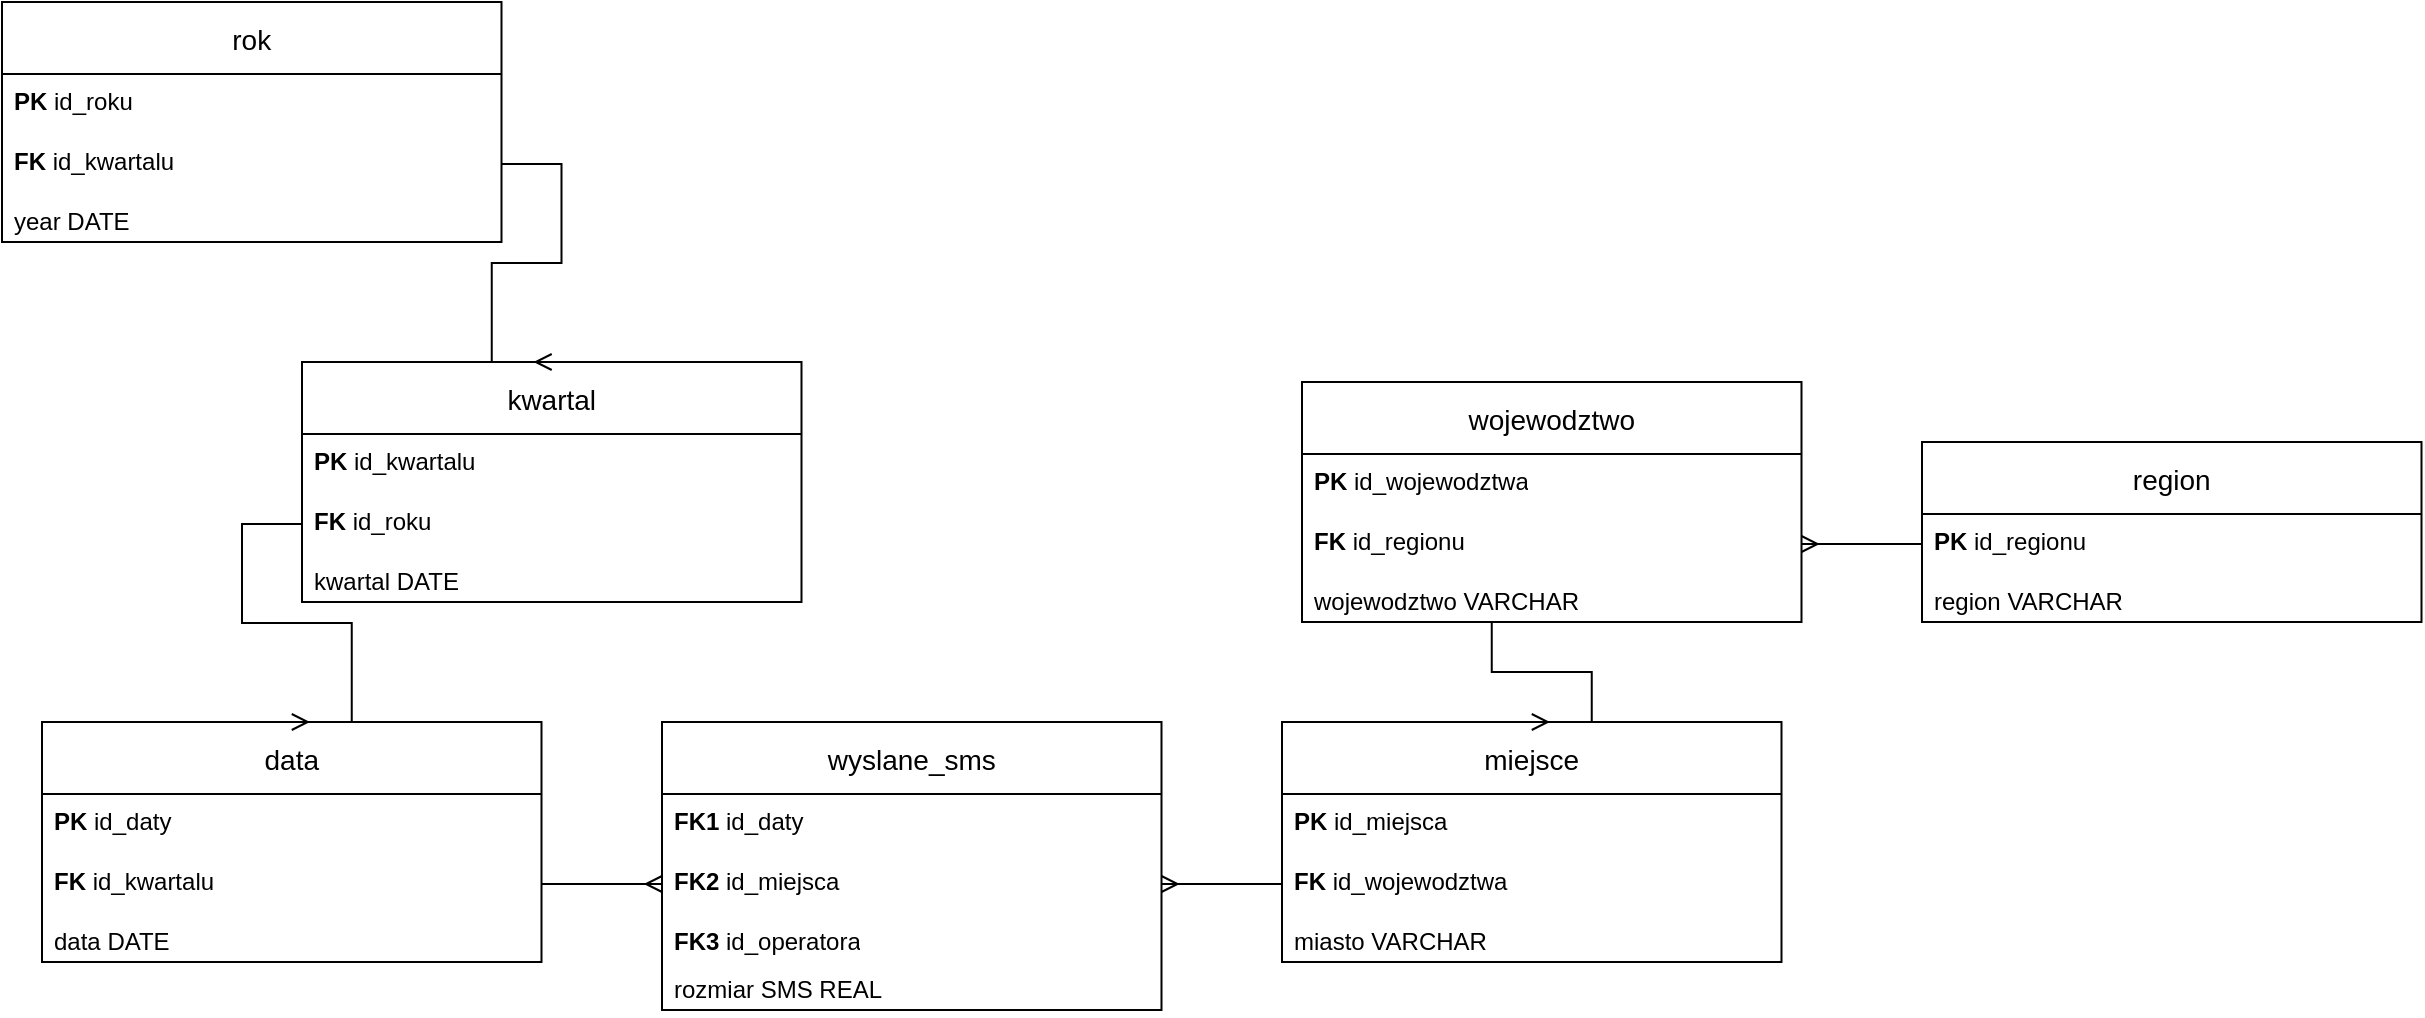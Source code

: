 <mxfile version="27.0.6">
  <diagram name="Strona-1" id="eCCwO7J3HlAzGj1amf7a">
    <mxGraphModel dx="583" dy="990" grid="1" gridSize="10" guides="1" tooltips="1" connect="1" arrows="1" fold="1" page="1" pageScale="1" pageWidth="827" pageHeight="1169" math="0" shadow="0">
      <root>
        <mxCell id="0" />
        <mxCell id="1" parent="0" />
        <mxCell id="LbimwJBYZa8Vmd8NOQpc-2" value="wyslane_sms" style="swimlane;fontStyle=0;childLayout=stackLayout;horizontal=1;startSize=36;horizontalStack=0;resizeParent=1;resizeParentMax=0;resizeLast=0;collapsible=1;marginBottom=0;align=center;fontSize=14;swimlaneLine=1;glass=0;aspect=fixed;" vertex="1" parent="1">
          <mxGeometry x="380" y="370" width="249.75" height="144" as="geometry">
            <mxRectangle x="380" y="370" width="120" height="30" as="alternateBounds" />
          </mxGeometry>
        </mxCell>
        <mxCell id="LbimwJBYZa8Vmd8NOQpc-3" value="&lt;b&gt;FK1&amp;nbsp;&lt;/b&gt;id_daty" style="text;strokeColor=none;fillColor=none;spacingLeft=4;spacingRight=4;overflow=hidden;rotatable=0;points=[[0,0.5],[1,0.5]];portConstraint=eastwest;fontSize=12;whiteSpace=wrap;html=1;" vertex="1" parent="LbimwJBYZa8Vmd8NOQpc-2">
          <mxGeometry y="36" width="249.75" height="30" as="geometry" />
        </mxCell>
        <mxCell id="LbimwJBYZa8Vmd8NOQpc-4" value="&lt;b&gt;FK2&lt;/b&gt; id_miejsca" style="text;strokeColor=none;fillColor=none;spacingLeft=4;spacingRight=4;overflow=hidden;rotatable=0;points=[[0,0.5],[1,0.5]];portConstraint=eastwest;fontSize=12;whiteSpace=wrap;html=1;" vertex="1" parent="LbimwJBYZa8Vmd8NOQpc-2">
          <mxGeometry y="66" width="249.75" height="30" as="geometry" />
        </mxCell>
        <mxCell id="LbimwJBYZa8Vmd8NOQpc-6" value="&lt;b&gt;FK3&lt;/b&gt; id_operatora" style="text;strokeColor=none;fillColor=none;spacingLeft=4;spacingRight=4;overflow=hidden;rotatable=0;points=[[0,0.5],[1,0.5]];portConstraint=eastwest;fontSize=12;whiteSpace=wrap;html=1;" vertex="1" parent="LbimwJBYZa8Vmd8NOQpc-2">
          <mxGeometry y="96" width="249.75" height="24" as="geometry" />
        </mxCell>
        <mxCell id="LbimwJBYZa8Vmd8NOQpc-13" value="rozmiar SMS REAL&lt;div&gt;&lt;br&gt;&lt;/div&gt;" style="text;strokeColor=none;fillColor=none;spacingLeft=4;spacingRight=4;overflow=hidden;rotatable=0;points=[[0,0.5],[1,0.5]];portConstraint=eastwest;fontSize=12;whiteSpace=wrap;html=1;" vertex="1" parent="LbimwJBYZa8Vmd8NOQpc-2">
          <mxGeometry y="120" width="249.75" height="24" as="geometry" />
        </mxCell>
        <mxCell id="LbimwJBYZa8Vmd8NOQpc-15" value="miejsce" style="swimlane;fontStyle=0;childLayout=stackLayout;horizontal=1;startSize=36;horizontalStack=0;resizeParent=1;resizeParentMax=0;resizeLast=0;collapsible=1;marginBottom=0;align=center;fontSize=14;swimlaneLine=1;glass=0;aspect=fixed;" vertex="1" parent="1">
          <mxGeometry x="690" y="370" width="249.75" height="120" as="geometry">
            <mxRectangle x="380" y="370" width="120" height="30" as="alternateBounds" />
          </mxGeometry>
        </mxCell>
        <mxCell id="LbimwJBYZa8Vmd8NOQpc-16" value="&lt;b&gt;PK&amp;nbsp;&lt;/b&gt;id_miejsca" style="text;strokeColor=none;fillColor=none;spacingLeft=4;spacingRight=4;overflow=hidden;rotatable=0;points=[[0,0.5],[1,0.5]];portConstraint=eastwest;fontSize=12;whiteSpace=wrap;html=1;" vertex="1" parent="LbimwJBYZa8Vmd8NOQpc-15">
          <mxGeometry y="36" width="249.75" height="30" as="geometry" />
        </mxCell>
        <mxCell id="LbimwJBYZa8Vmd8NOQpc-17" value="&lt;b&gt;FK&lt;/b&gt;&amp;nbsp;id_wojewodztwa" style="text;strokeColor=none;fillColor=none;spacingLeft=4;spacingRight=4;overflow=hidden;rotatable=0;points=[[0,0.5],[1,0.5]];portConstraint=eastwest;fontSize=12;whiteSpace=wrap;html=1;" vertex="1" parent="LbimwJBYZa8Vmd8NOQpc-15">
          <mxGeometry y="66" width="249.75" height="30" as="geometry" />
        </mxCell>
        <mxCell id="LbimwJBYZa8Vmd8NOQpc-18" value="miasto VARCHAR&lt;b&gt;&amp;nbsp;&lt;/b&gt;" style="text;strokeColor=none;fillColor=none;spacingLeft=4;spacingRight=4;overflow=hidden;rotatable=0;points=[[0,0.5],[1,0.5]];portConstraint=eastwest;fontSize=12;whiteSpace=wrap;html=1;" vertex="1" parent="LbimwJBYZa8Vmd8NOQpc-15">
          <mxGeometry y="96" width="249.75" height="24" as="geometry" />
        </mxCell>
        <mxCell id="LbimwJBYZa8Vmd8NOQpc-20" value="wojewodztwo" style="swimlane;fontStyle=0;childLayout=stackLayout;horizontal=1;startSize=36;horizontalStack=0;resizeParent=1;resizeParentMax=0;resizeLast=0;collapsible=1;marginBottom=0;align=center;fontSize=14;swimlaneLine=1;glass=0;aspect=fixed;" vertex="1" parent="1">
          <mxGeometry x="700" y="200" width="249.75" height="120" as="geometry">
            <mxRectangle x="380" y="370" width="120" height="30" as="alternateBounds" />
          </mxGeometry>
        </mxCell>
        <mxCell id="LbimwJBYZa8Vmd8NOQpc-21" value="&lt;b&gt;PK&amp;nbsp;&lt;/b&gt;id_wojewodztwa" style="text;strokeColor=none;fillColor=none;spacingLeft=4;spacingRight=4;overflow=hidden;rotatable=0;points=[[0,0.5],[1,0.5]];portConstraint=eastwest;fontSize=12;whiteSpace=wrap;html=1;" vertex="1" parent="LbimwJBYZa8Vmd8NOQpc-20">
          <mxGeometry y="36" width="249.75" height="30" as="geometry" />
        </mxCell>
        <mxCell id="LbimwJBYZa8Vmd8NOQpc-22" value="&lt;b&gt;FK&lt;/b&gt;&amp;nbsp;id_regionu" style="text;strokeColor=none;fillColor=none;spacingLeft=4;spacingRight=4;overflow=hidden;rotatable=0;points=[[0,0.5],[1,0.5]];portConstraint=eastwest;fontSize=12;whiteSpace=wrap;html=1;" vertex="1" parent="LbimwJBYZa8Vmd8NOQpc-20">
          <mxGeometry y="66" width="249.75" height="30" as="geometry" />
        </mxCell>
        <mxCell id="LbimwJBYZa8Vmd8NOQpc-23" value="wojewodztwo VARCHAR&lt;b&gt;&amp;nbsp;&lt;/b&gt;" style="text;strokeColor=none;fillColor=none;spacingLeft=4;spacingRight=4;overflow=hidden;rotatable=0;points=[[0,0.5],[1,0.5]];portConstraint=eastwest;fontSize=12;whiteSpace=wrap;html=1;" vertex="1" parent="LbimwJBYZa8Vmd8NOQpc-20">
          <mxGeometry y="96" width="249.75" height="24" as="geometry" />
        </mxCell>
        <mxCell id="LbimwJBYZa8Vmd8NOQpc-24" value="region" style="swimlane;fontStyle=0;childLayout=stackLayout;horizontal=1;startSize=36;horizontalStack=0;resizeParent=1;resizeParentMax=0;resizeLast=0;collapsible=1;marginBottom=0;align=center;fontSize=14;swimlaneLine=1;glass=0;aspect=fixed;" vertex="1" parent="1">
          <mxGeometry x="1010" y="230" width="249.75" height="90" as="geometry">
            <mxRectangle x="380" y="370" width="120" height="30" as="alternateBounds" />
          </mxGeometry>
        </mxCell>
        <mxCell id="LbimwJBYZa8Vmd8NOQpc-25" value="&lt;b&gt;PK&amp;nbsp;&lt;/b&gt;id_regionu" style="text;strokeColor=none;fillColor=none;spacingLeft=4;spacingRight=4;overflow=hidden;rotatable=0;points=[[0,0.5],[1,0.5]];portConstraint=eastwest;fontSize=12;whiteSpace=wrap;html=1;" vertex="1" parent="LbimwJBYZa8Vmd8NOQpc-24">
          <mxGeometry y="36" width="249.75" height="30" as="geometry" />
        </mxCell>
        <mxCell id="LbimwJBYZa8Vmd8NOQpc-27" value="region VARCHAR&lt;b&gt;&amp;nbsp;&lt;/b&gt;" style="text;strokeColor=none;fillColor=none;spacingLeft=4;spacingRight=4;overflow=hidden;rotatable=0;points=[[0,0.5],[1,0.5]];portConstraint=eastwest;fontSize=12;whiteSpace=wrap;html=1;" vertex="1" parent="LbimwJBYZa8Vmd8NOQpc-24">
          <mxGeometry y="66" width="249.75" height="24" as="geometry" />
        </mxCell>
        <mxCell id="LbimwJBYZa8Vmd8NOQpc-28" style="edgeStyle=entityRelationEdgeStyle;rounded=0;orthogonalLoop=1;jettySize=auto;html=1;entryX=1;entryY=0.5;entryDx=0;entryDy=0;endArrow=ERmany;endFill=0;exitX=0;exitY=0.5;exitDx=0;exitDy=0;" edge="1" parent="1" source="LbimwJBYZa8Vmd8NOQpc-17" target="LbimwJBYZa8Vmd8NOQpc-4">
          <mxGeometry relative="1" as="geometry">
            <mxPoint x="600" y="590" as="sourcePoint" />
            <mxPoint x="679.251" y="658.01" as="targetPoint" />
          </mxGeometry>
        </mxCell>
        <mxCell id="LbimwJBYZa8Vmd8NOQpc-29" style="edgeStyle=entityRelationEdgeStyle;rounded=0;orthogonalLoop=1;jettySize=auto;html=1;endArrow=ERmany;endFill=0;entryX=0.5;entryY=0;entryDx=0;entryDy=0;exitX=0.5;exitY=1;exitDx=0;exitDy=0;" edge="1" parent="1" source="LbimwJBYZa8Vmd8NOQpc-20" target="LbimwJBYZa8Vmd8NOQpc-15">
          <mxGeometry relative="1" as="geometry">
            <mxPoint x="760" y="340" as="sourcePoint" />
            <mxPoint x="830" y="600" as="targetPoint" />
          </mxGeometry>
        </mxCell>
        <mxCell id="LbimwJBYZa8Vmd8NOQpc-31" style="edgeStyle=entityRelationEdgeStyle;rounded=0;orthogonalLoop=1;jettySize=auto;html=1;endArrow=ERmany;endFill=0;exitX=0;exitY=0.5;exitDx=0;exitDy=0;entryX=1;entryY=0.5;entryDx=0;entryDy=0;" edge="1" parent="1" source="LbimwJBYZa8Vmd8NOQpc-25" target="LbimwJBYZa8Vmd8NOQpc-22">
          <mxGeometry relative="1" as="geometry">
            <mxPoint x="1175" y="569" as="sourcePoint" />
            <mxPoint x="1090" y="460" as="targetPoint" />
          </mxGeometry>
        </mxCell>
        <mxCell id="LbimwJBYZa8Vmd8NOQpc-38" value="data" style="swimlane;fontStyle=0;childLayout=stackLayout;horizontal=1;startSize=36;horizontalStack=0;resizeParent=1;resizeParentMax=0;resizeLast=0;collapsible=1;marginBottom=0;align=center;fontSize=14;swimlaneLine=1;glass=0;aspect=fixed;" vertex="1" parent="1">
          <mxGeometry x="70" y="370" width="249.75" height="120" as="geometry">
            <mxRectangle x="380" y="370" width="120" height="30" as="alternateBounds" />
          </mxGeometry>
        </mxCell>
        <mxCell id="LbimwJBYZa8Vmd8NOQpc-39" value="&lt;b&gt;PK&amp;nbsp;&lt;/b&gt;id_daty" style="text;strokeColor=none;fillColor=none;spacingLeft=4;spacingRight=4;overflow=hidden;rotatable=0;points=[[0,0.5],[1,0.5]];portConstraint=eastwest;fontSize=12;whiteSpace=wrap;html=1;" vertex="1" parent="LbimwJBYZa8Vmd8NOQpc-38">
          <mxGeometry y="36" width="249.75" height="30" as="geometry" />
        </mxCell>
        <mxCell id="LbimwJBYZa8Vmd8NOQpc-40" value="&lt;b&gt;FK&lt;/b&gt;&amp;nbsp;id_kwartalu" style="text;strokeColor=none;fillColor=none;spacingLeft=4;spacingRight=4;overflow=hidden;rotatable=0;points=[[0,0.5],[1,0.5]];portConstraint=eastwest;fontSize=12;whiteSpace=wrap;html=1;" vertex="1" parent="LbimwJBYZa8Vmd8NOQpc-38">
          <mxGeometry y="66" width="249.75" height="30" as="geometry" />
        </mxCell>
        <mxCell id="LbimwJBYZa8Vmd8NOQpc-41" value="data DATE" style="text;strokeColor=none;fillColor=none;spacingLeft=4;spacingRight=4;overflow=hidden;rotatable=0;points=[[0,0.5],[1,0.5]];portConstraint=eastwest;fontSize=12;whiteSpace=wrap;html=1;" vertex="1" parent="LbimwJBYZa8Vmd8NOQpc-38">
          <mxGeometry y="96" width="249.75" height="24" as="geometry" />
        </mxCell>
        <mxCell id="LbimwJBYZa8Vmd8NOQpc-43" style="edgeStyle=entityRelationEdgeStyle;rounded=0;orthogonalLoop=1;jettySize=auto;html=1;entryX=0;entryY=0.5;entryDx=0;entryDy=0;endArrow=ERmany;endFill=0;exitX=1;exitY=0.5;exitDx=0;exitDy=0;" edge="1" parent="1" source="LbimwJBYZa8Vmd8NOQpc-40" target="LbimwJBYZa8Vmd8NOQpc-4">
          <mxGeometry relative="1" as="geometry">
            <mxPoint x="590" y="660" as="sourcePoint" />
            <mxPoint x="530" y="660" as="targetPoint" />
          </mxGeometry>
        </mxCell>
        <mxCell id="LbimwJBYZa8Vmd8NOQpc-44" value="kwartal" style="swimlane;fontStyle=0;childLayout=stackLayout;horizontal=1;startSize=36;horizontalStack=0;resizeParent=1;resizeParentMax=0;resizeLast=0;collapsible=1;marginBottom=0;align=center;fontSize=14;swimlaneLine=1;glass=0;aspect=fixed;" vertex="1" parent="1">
          <mxGeometry x="200" y="190" width="249.75" height="120" as="geometry">
            <mxRectangle x="380" y="370" width="120" height="30" as="alternateBounds" />
          </mxGeometry>
        </mxCell>
        <mxCell id="LbimwJBYZa8Vmd8NOQpc-45" value="&lt;b&gt;PK&amp;nbsp;&lt;/b&gt;id_kwartalu" style="text;strokeColor=none;fillColor=none;spacingLeft=4;spacingRight=4;overflow=hidden;rotatable=0;points=[[0,0.5],[1,0.5]];portConstraint=eastwest;fontSize=12;whiteSpace=wrap;html=1;" vertex="1" parent="LbimwJBYZa8Vmd8NOQpc-44">
          <mxGeometry y="36" width="249.75" height="30" as="geometry" />
        </mxCell>
        <mxCell id="LbimwJBYZa8Vmd8NOQpc-46" value="&lt;b&gt;FK&lt;/b&gt;&amp;nbsp;id_roku" style="text;strokeColor=none;fillColor=none;spacingLeft=4;spacingRight=4;overflow=hidden;rotatable=0;points=[[0,0.5],[1,0.5]];portConstraint=eastwest;fontSize=12;whiteSpace=wrap;html=1;" vertex="1" parent="LbimwJBYZa8Vmd8NOQpc-44">
          <mxGeometry y="66" width="249.75" height="30" as="geometry" />
        </mxCell>
        <mxCell id="LbimwJBYZa8Vmd8NOQpc-47" value="kwartal DATE" style="text;strokeColor=none;fillColor=none;spacingLeft=4;spacingRight=4;overflow=hidden;rotatable=0;points=[[0,0.5],[1,0.5]];portConstraint=eastwest;fontSize=12;whiteSpace=wrap;html=1;" vertex="1" parent="LbimwJBYZa8Vmd8NOQpc-44">
          <mxGeometry y="96" width="249.75" height="24" as="geometry" />
        </mxCell>
        <mxCell id="LbimwJBYZa8Vmd8NOQpc-48" style="edgeStyle=entityRelationEdgeStyle;rounded=0;orthogonalLoop=1;jettySize=auto;html=1;entryX=0.5;entryY=0;entryDx=0;entryDy=0;endArrow=ERmany;endFill=0;exitX=0;exitY=0.5;exitDx=0;exitDy=0;" edge="1" parent="1" source="LbimwJBYZa8Vmd8NOQpc-46" target="LbimwJBYZa8Vmd8NOQpc-38">
          <mxGeometry relative="1" as="geometry">
            <mxPoint x="250" y="520" as="sourcePoint" />
            <mxPoint x="310" y="520" as="targetPoint" />
            <Array as="points">
              <mxPoint x="350" y="340" />
              <mxPoint x="470" y="310" />
              <mxPoint x="350" y="330" />
            </Array>
          </mxGeometry>
        </mxCell>
        <mxCell id="LbimwJBYZa8Vmd8NOQpc-49" value="rok" style="swimlane;fontStyle=0;childLayout=stackLayout;horizontal=1;startSize=36;horizontalStack=0;resizeParent=1;resizeParentMax=0;resizeLast=0;collapsible=1;marginBottom=0;align=center;fontSize=14;swimlaneLine=1;glass=0;aspect=fixed;" vertex="1" parent="1">
          <mxGeometry x="50" y="10" width="249.75" height="120" as="geometry">
            <mxRectangle x="380" y="370" width="120" height="30" as="alternateBounds" />
          </mxGeometry>
        </mxCell>
        <mxCell id="LbimwJBYZa8Vmd8NOQpc-50" value="&lt;b&gt;PK&amp;nbsp;&lt;/b&gt;id_roku" style="text;strokeColor=none;fillColor=none;spacingLeft=4;spacingRight=4;overflow=hidden;rotatable=0;points=[[0,0.5],[1,0.5]];portConstraint=eastwest;fontSize=12;whiteSpace=wrap;html=1;" vertex="1" parent="LbimwJBYZa8Vmd8NOQpc-49">
          <mxGeometry y="36" width="249.75" height="30" as="geometry" />
        </mxCell>
        <mxCell id="LbimwJBYZa8Vmd8NOQpc-51" value="&lt;b&gt;FK&lt;/b&gt;&amp;nbsp;id_kwartalu" style="text;strokeColor=none;fillColor=none;spacingLeft=4;spacingRight=4;overflow=hidden;rotatable=0;points=[[0,0.5],[1,0.5]];portConstraint=eastwest;fontSize=12;whiteSpace=wrap;html=1;" vertex="1" parent="LbimwJBYZa8Vmd8NOQpc-49">
          <mxGeometry y="66" width="249.75" height="30" as="geometry" />
        </mxCell>
        <mxCell id="LbimwJBYZa8Vmd8NOQpc-52" value="year DATE" style="text;strokeColor=none;fillColor=none;spacingLeft=4;spacingRight=4;overflow=hidden;rotatable=0;points=[[0,0.5],[1,0.5]];portConstraint=eastwest;fontSize=12;whiteSpace=wrap;html=1;" vertex="1" parent="LbimwJBYZa8Vmd8NOQpc-49">
          <mxGeometry y="96" width="249.75" height="24" as="geometry" />
        </mxCell>
        <mxCell id="LbimwJBYZa8Vmd8NOQpc-53" style="edgeStyle=entityRelationEdgeStyle;rounded=0;orthogonalLoop=1;jettySize=auto;html=1;entryX=0.5;entryY=0;entryDx=0;entryDy=0;endArrow=ERmany;endFill=0;exitX=1;exitY=0.5;exitDx=0;exitDy=0;" edge="1" parent="1" source="LbimwJBYZa8Vmd8NOQpc-51" target="LbimwJBYZa8Vmd8NOQpc-44">
          <mxGeometry relative="1" as="geometry">
            <mxPoint x="455" y="70" as="sourcePoint" />
            <mxPoint x="450" y="169" as="targetPoint" />
            <Array as="points">
              <mxPoint x="605" y="139" />
              <mxPoint x="725" y="109" />
              <mxPoint x="605" y="129" />
            </Array>
          </mxGeometry>
        </mxCell>
      </root>
    </mxGraphModel>
  </diagram>
</mxfile>
